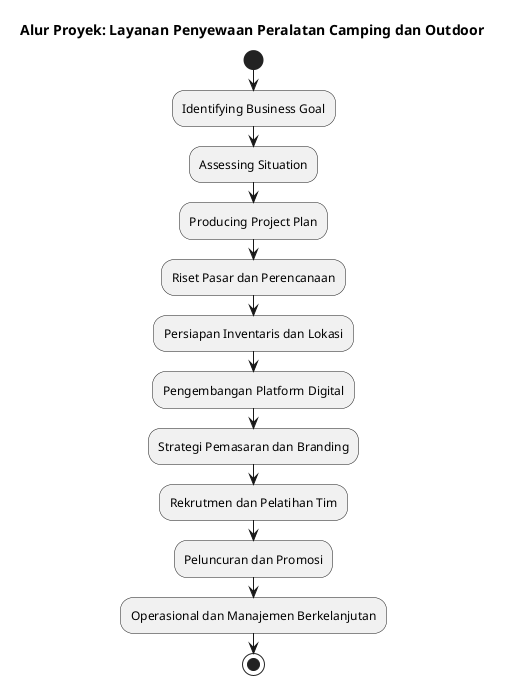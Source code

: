 @startuml
title Alur Proyek: Layanan Penyewaan Peralatan Camping dan Outdoor

start
:Identifying Business Goal;
:Assessing Situation;
:Producing Project Plan;
:Riset Pasar dan Perencanaan;
:Persiapan Inventaris dan Lokasi;
:Pengembangan Platform Digital;
:Strategi Pemasaran dan Branding;
:Rekrutmen dan Pelatihan Tim;
:Peluncuran dan Promosi;
:Operasional dan Manajemen Berkelanjutan;
stop

@enduml